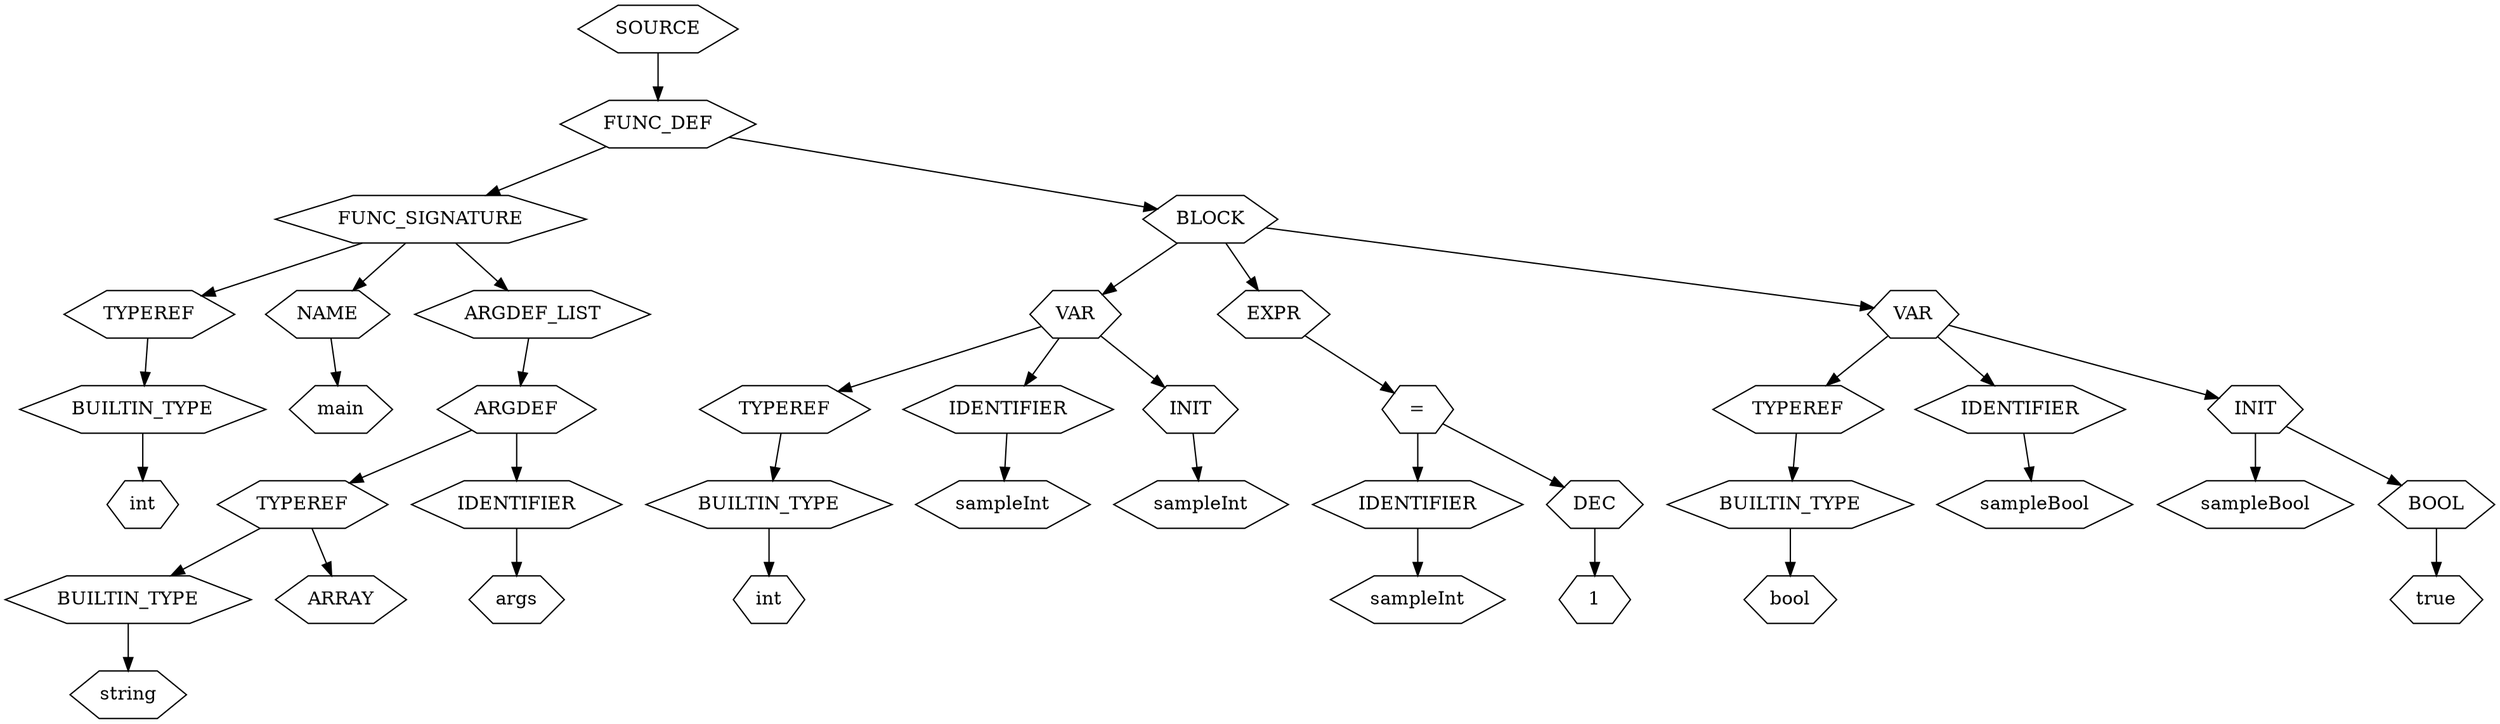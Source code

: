 digraph Tree {
    node [shape=hexagon];
    node_0 [label="SOURCE"]
    node_0 -> node_1;
    node_1 [label="FUNC_DEF"]
    node_1 -> node_2;
    node_2 [label="FUNC_SIGNATURE"]
    node_2 -> node_3;
    node_3 [label="TYPEREF"]
    node_3 -> node_4;
    node_4 [label="BUILTIN_TYPE"]
    node_4 -> node_5;
    node_5 [label="int"]
    node_2 -> node_6;
    node_6 [label="NAME"]
    node_6 -> node_7;
    node_7 [label="main"]
    node_2 -> node_8;
    node_8 [label="ARGDEF_LIST"]
    node_8 -> node_9;
    node_9 [label="ARGDEF"]
    node_9 -> node_10;
    node_10 [label="TYPEREF"]
    node_10 -> node_11;
    node_11 [label="BUILTIN_TYPE"]
    node_11 -> node_12;
    node_12 [label="string"]
    node_10 -> node_13;
    node_13 [label="ARRAY"]
    node_9 -> node_14;
    node_14 [label="IDENTIFIER"]
    node_14 -> node_15;
    node_15 [label="args"]
    node_1 -> node_16;
    node_16 [label="BLOCK"]
    node_16 -> node_17;
    node_17 [label="VAR"]
    node_17 -> node_18;
    node_18 [label="TYPEREF"]
    node_18 -> node_19;
    node_19 [label="BUILTIN_TYPE"]
    node_19 -> node_20;
    node_20 [label="int"]
    node_17 -> node_21;
    node_21 [label="IDENTIFIER"]
    node_21 -> node_22;
    node_22 [label="sampleInt"]
    node_17 -> node_23;
    node_23 [label="INIT"]
    node_23 -> node_24;
    node_24 [label="sampleInt"]
    node_16 -> node_25;
    node_25 [label="EXPR"]
    node_25 -> node_26;
    node_26 [label="="]
    node_26 -> node_27;
    node_27 [label="IDENTIFIER"]
    node_27 -> node_28;
    node_28 [label="sampleInt"]
    node_26 -> node_29;
    node_29 [label="DEC"]
    node_29 -> node_30;
    node_30 [label="1"]
    node_16 -> node_31;
    node_31 [label="VAR"]
    node_31 -> node_32;
    node_32 [label="TYPEREF"]
    node_32 -> node_33;
    node_33 [label="BUILTIN_TYPE"]
    node_33 -> node_34;
    node_34 [label="bool"]
    node_31 -> node_35;
    node_35 [label="IDENTIFIER"]
    node_35 -> node_36;
    node_36 [label="sampleBool"]
    node_31 -> node_37;
    node_37 [label="INIT"]
    node_37 -> node_38;
    node_38 [label="sampleBool"]
    node_37 -> node_39;
    node_39 [label="BOOL"]
    node_39 -> node_40;
    node_40 [label="true"]
}
